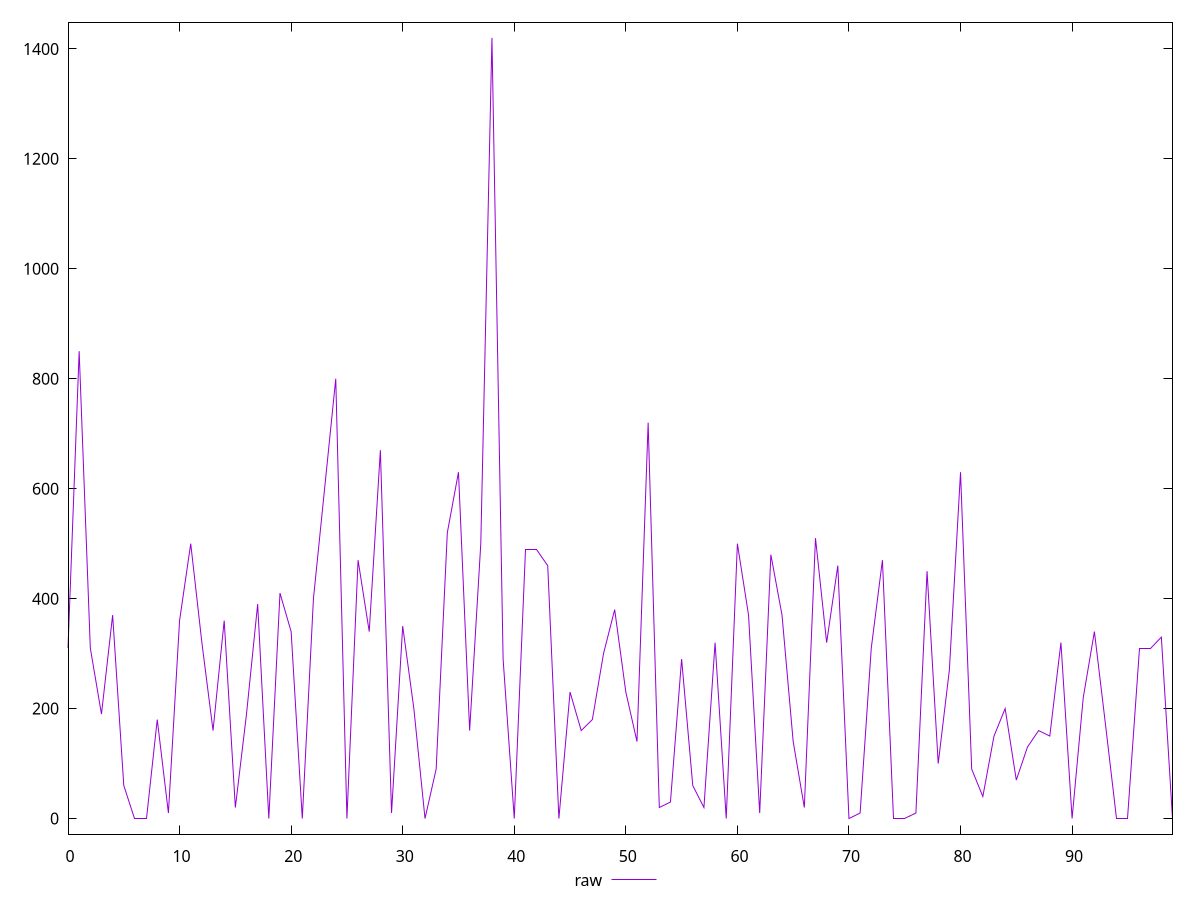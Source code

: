 reset

$raw <<EOF
0 310
1 850
2 310
3 190
4 370
5 60
6 0
7 0
8 180
9 10
10 360
11 500
12 320
13 160
14 360
15 20
16 190
17 390
18 0
19 410
20 340
21 0
22 400
23 600
24 800
25 0
26 470
27 340
28 670
29 10
30 350
31 200
32 0
33 90
34 520
35 630
36 160
37 500
38 1420
39 290
40 0
41 490
42 490
43 460
44 0
45 230
46 160
47 180
48 300
49 380
50 230
51 140
52 720
53 20
54 30
55 290
56 60
57 20
58 320
59 0
60 500
61 370
62 10
63 480
64 370
65 140
66 20
67 510
68 320
69 460
70 0
71 10
72 310
73 470
74 0
75 0
76 10
77 450
78 100
79 270
80 630
81 90
82 40
83 150
84 200
85 70
86 130
87 160
88 150
89 320
90 0
91 220
92 340
93 170
94 0
95 0
96 310
97 310
98 330
99 0
EOF

set key outside below
set xrange [0:99]
set yrange [-28.400000000000002:1448.4]
set trange [-28.400000000000002:1448.4]
set terminal svg size 640, 500 enhanced background rgb 'white'
set output "report/report_00029_2021-02-24T13-36-40.390Z/uses-http2/samples/music/raw/values.svg"

plot $raw title "raw" with line

reset
